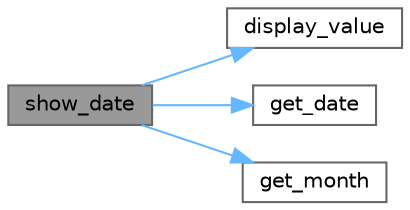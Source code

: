 digraph "show_date"
{
 // LATEX_PDF_SIZE
  bgcolor="transparent";
  edge [fontname=Helvetica,fontsize=10,labelfontname=Helvetica,labelfontsize=10];
  node [fontname=Helvetica,fontsize=10,shape=box,height=0.2,width=0.4];
  rankdir="LR";
  Node1 [id="Node000001",label="show_date",height=0.2,width=0.4,color="gray40", fillcolor="grey60", style="filled", fontcolor="black",tooltip="Display the current date in (DD MM) format."];
  Node1 -> Node2 [id="edge1_Node000001_Node000002",color="steelblue1",style="solid",tooltip=" "];
  Node2 [id="Node000002",label="display_value",height=0.2,width=0.4,color="grey40", fillcolor="white", style="filled",URL="$display__time__date__temp_8c.html#a1c3320d2f19fbf616c4be1c441dceb0b",tooltip="Display a 2-digit value across two 7-segment displays."];
  Node1 -> Node3 [id="edge2_Node000001_Node000003",color="steelblue1",style="solid",tooltip=" "];
  Node3 [id="Node000003",label="get_date",height=0.2,width=0.4,color="grey40", fillcolor="white", style="filled",URL="$ds1307_8c.html#a8caf51269a00dcd8d51c4f0118543abf",tooltip="Get the date in BCD format."];
  Node1 -> Node4 [id="edge3_Node000001_Node000004",color="steelblue1",style="solid",tooltip=" "];
  Node4 [id="Node000004",label="get_month",height=0.2,width=0.4,color="grey40", fillcolor="white", style="filled",URL="$ds1307_8c.html#a2652d27e01e91f3af49843b6dbecd240",tooltip="Get the month in BCD format."];
}
